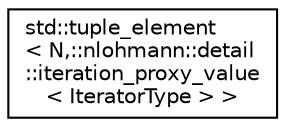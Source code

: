 digraph "Graphical Class Hierarchy"
{
 // INTERACTIVE_SVG=YES
  edge [fontname="Helvetica",fontsize="10",labelfontname="Helvetica",labelfontsize="10"];
  node [fontname="Helvetica",fontsize="10",shape=record];
  rankdir="LR";
  Node1 [label="std::tuple_element\l\< N,::nlohmann::detail\l::iteration_proxy_value\l\< IteratorType \> \>",height=0.2,width=0.4,color="black", fillcolor="white", style="filled",URL="$classstd_1_1tuple__element_3_01_n_00_1_1nlohmann_1_1detail_1_1iteration__proxy__value_3_01_iterator_type_01_4_01_4.html"];
}
